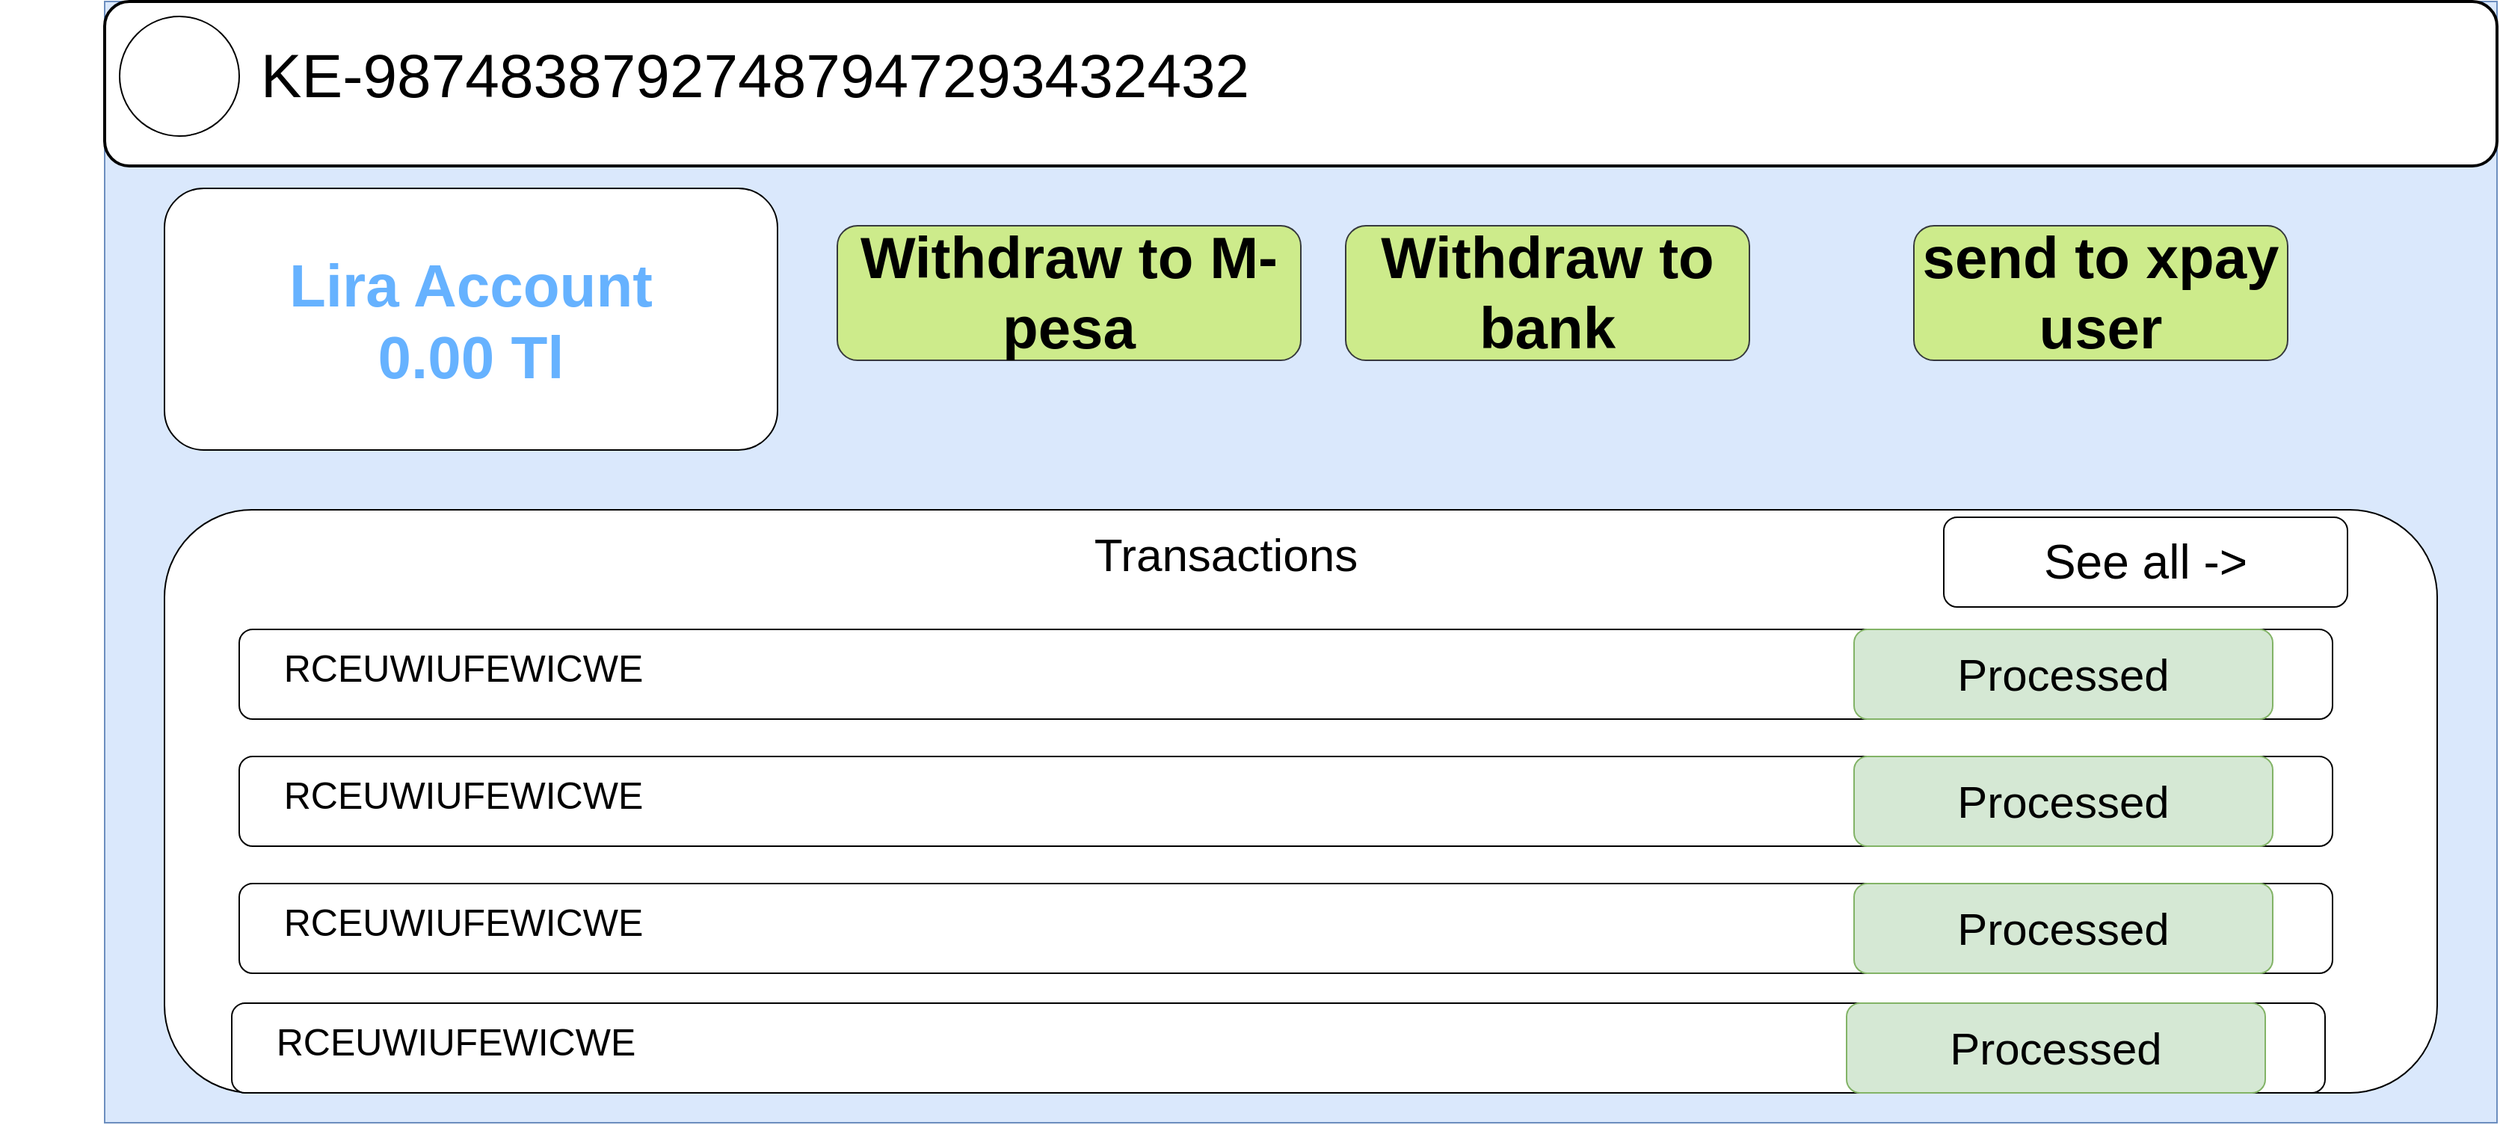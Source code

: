 <mxfile version="23.0.2" type="device">
  <diagram name="Page-1" id="mb5X3vAc5gNFQ2Tg4uNz">
    <mxGraphModel dx="2269" dy="1460" grid="1" gridSize="10" guides="1" tooltips="1" connect="1" arrows="1" fold="1" page="1" pageScale="1" pageWidth="1100" pageHeight="850" math="0" shadow="0">
      <root>
        <mxCell id="0" />
        <mxCell id="1" parent="0" />
        <mxCell id="arcaj6VqSgJLKkxN5e8I-1" value="" style="rounded=0;whiteSpace=wrap;html=1;fillColor=#dae8fc;strokeColor=#6c8ebf;" parent="1" vertex="1">
          <mxGeometry x="180" y="40" width="1600" height="750" as="geometry" />
        </mxCell>
        <mxCell id="arcaj6VqSgJLKkxN5e8I-4" value="" style="rounded=1;whiteSpace=wrap;html=1;strokeWidth=2;" parent="1" vertex="1">
          <mxGeometry x="180" y="40" width="1600" height="110" as="geometry" />
        </mxCell>
        <mxCell id="arcaj6VqSgJLKkxN5e8I-2" value="" style="ellipse;whiteSpace=wrap;html=1;aspect=fixed;" parent="1" vertex="1">
          <mxGeometry x="190" y="50" width="80" height="80" as="geometry" />
        </mxCell>
        <mxCell id="arcaj6VqSgJLKkxN5e8I-3" value="&lt;font style=&quot;font-size: 41px;&quot;&gt;KE-98748387927487947293432432&lt;/font&gt;" style="text;html=1;strokeColor=none;fillColor=none;align=center;verticalAlign=middle;whiteSpace=wrap;rounded=0;" parent="1" vertex="1">
          <mxGeometry x="110" y="40" width="1010" height="100" as="geometry" />
        </mxCell>
        <mxCell id="arcaj6VqSgJLKkxN5e8I-6" value="" style="rounded=1;whiteSpace=wrap;html=1;" parent="1" vertex="1">
          <mxGeometry x="220" y="380" width="1520" height="390" as="geometry" />
        </mxCell>
        <mxCell id="arcaj6VqSgJLKkxN5e8I-7" value="&lt;font style=&quot;font-size: 31px;&quot;&gt;Transactions&lt;/font&gt;" style="text;html=1;strokeColor=none;fillColor=none;align=center;verticalAlign=middle;whiteSpace=wrap;rounded=0;" parent="1" vertex="1">
          <mxGeometry x="900" y="395" width="60" height="30" as="geometry" />
        </mxCell>
        <mxCell id="arcaj6VqSgJLKkxN5e8I-8" value="" style="rounded=1;whiteSpace=wrap;html=1;" parent="1" vertex="1">
          <mxGeometry x="270" y="460" width="1400" height="60" as="geometry" />
        </mxCell>
        <mxCell id="arcaj6VqSgJLKkxN5e8I-9" value="&lt;font style=&quot;font-size: 30px;&quot;&gt;Processed&lt;/font&gt;" style="rounded=1;whiteSpace=wrap;html=1;fillColor=#d5e8d4;strokeColor=#82b366;" parent="1" vertex="1">
          <mxGeometry x="1350" y="460" width="280" height="60" as="geometry" />
        </mxCell>
        <mxCell id="arcaj6VqSgJLKkxN5e8I-10" value="&lt;font style=&quot;font-size: 25px;&quot;&gt;RCEUWIUFEWICWE&lt;/font&gt;" style="text;html=1;strokeColor=none;fillColor=none;align=center;verticalAlign=middle;whiteSpace=wrap;rounded=0;" parent="1" vertex="1">
          <mxGeometry x="390" y="470" width="60" height="30" as="geometry" />
        </mxCell>
        <mxCell id="arcaj6VqSgJLKkxN5e8I-16" value="" style="rounded=1;whiteSpace=wrap;html=1;" parent="1" vertex="1">
          <mxGeometry x="270" y="545" width="1400" height="60" as="geometry" />
        </mxCell>
        <mxCell id="arcaj6VqSgJLKkxN5e8I-17" value="&lt;font style=&quot;font-size: 30px;&quot;&gt;Processed&lt;/font&gt;" style="rounded=1;whiteSpace=wrap;html=1;fillColor=#d5e8d4;strokeColor=#82b366;" parent="1" vertex="1">
          <mxGeometry x="1350" y="545" width="280" height="60" as="geometry" />
        </mxCell>
        <mxCell id="arcaj6VqSgJLKkxN5e8I-18" value="&lt;font style=&quot;font-size: 25px;&quot;&gt;RCEUWIUFEWICWE&lt;/font&gt;" style="text;html=1;strokeColor=none;fillColor=none;align=center;verticalAlign=middle;whiteSpace=wrap;rounded=0;" parent="1" vertex="1">
          <mxGeometry x="390" y="555" width="60" height="30" as="geometry" />
        </mxCell>
        <mxCell id="arcaj6VqSgJLKkxN5e8I-19" value="" style="rounded=1;whiteSpace=wrap;html=1;" parent="1" vertex="1">
          <mxGeometry x="270" y="630" width="1400" height="60" as="geometry" />
        </mxCell>
        <mxCell id="arcaj6VqSgJLKkxN5e8I-20" value="&lt;font style=&quot;font-size: 30px;&quot;&gt;Processed&lt;/font&gt;" style="rounded=1;whiteSpace=wrap;html=1;fillColor=#d5e8d4;strokeColor=#82b366;" parent="1" vertex="1">
          <mxGeometry x="1350" y="630" width="280" height="60" as="geometry" />
        </mxCell>
        <mxCell id="arcaj6VqSgJLKkxN5e8I-21" value="&lt;font style=&quot;font-size: 25px;&quot;&gt;RCEUWIUFEWICWE&lt;/font&gt;" style="text;html=1;strokeColor=none;fillColor=none;align=center;verticalAlign=middle;whiteSpace=wrap;rounded=0;" parent="1" vertex="1">
          <mxGeometry x="390" y="640" width="60" height="30" as="geometry" />
        </mxCell>
        <mxCell id="arcaj6VqSgJLKkxN5e8I-22" value="" style="rounded=1;whiteSpace=wrap;html=1;" parent="1" vertex="1">
          <mxGeometry x="265" y="710" width="1400" height="60" as="geometry" />
        </mxCell>
        <mxCell id="arcaj6VqSgJLKkxN5e8I-23" value="&lt;font style=&quot;font-size: 30px;&quot;&gt;Processed&lt;/font&gt;" style="rounded=1;whiteSpace=wrap;html=1;fillColor=#d5e8d4;strokeColor=#82b366;" parent="1" vertex="1">
          <mxGeometry x="1345" y="710" width="280" height="60" as="geometry" />
        </mxCell>
        <mxCell id="arcaj6VqSgJLKkxN5e8I-24" value="&lt;font style=&quot;font-size: 25px;&quot;&gt;RCEUWIUFEWICWE&lt;/font&gt;" style="text;html=1;strokeColor=none;fillColor=none;align=center;verticalAlign=middle;whiteSpace=wrap;rounded=0;" parent="1" vertex="1">
          <mxGeometry x="385" y="720" width="60" height="30" as="geometry" />
        </mxCell>
        <mxCell id="arcaj6VqSgJLKkxN5e8I-25" value="&lt;font style=&quot;font-size: 32px;&quot;&gt;See all -&amp;gt;&lt;/font&gt;" style="rounded=1;whiteSpace=wrap;html=1;" parent="1" vertex="1">
          <mxGeometry x="1410" y="385" width="270" height="60" as="geometry" />
        </mxCell>
        <mxCell id="arcaj6VqSgJLKkxN5e8I-28" value="&lt;font color=&quot;#66b2ff&quot; style=&quot;font-size: 40px;&quot;&gt;&lt;b&gt;Lira Account&lt;br&gt;0.00 Tl&lt;/b&gt;&lt;/font&gt;" style="rounded=1;whiteSpace=wrap;html=1;" parent="1" vertex="1">
          <mxGeometry x="220" y="165" width="410" height="175" as="geometry" />
        </mxCell>
        <mxCell id="arcaj6VqSgJLKkxN5e8I-29" value="&lt;font style=&quot;font-size: 39px;&quot;&gt;&lt;b&gt;send to xpay user&lt;br&gt;&lt;/b&gt;&lt;/font&gt;" style="rounded=1;whiteSpace=wrap;html=1;fillColor=#cdeb8b;strokeColor=#36393d;" parent="1" vertex="1">
          <mxGeometry x="1390" y="190" width="250" height="90" as="geometry" />
        </mxCell>
        <mxCell id="arcaj6VqSgJLKkxN5e8I-30" value="&lt;font style=&quot;font-size: 39px;&quot;&gt;&lt;b&gt;Withdraw to M-pesa&lt;/b&gt;&lt;/font&gt;" style="rounded=1;whiteSpace=wrap;html=1;fillColor=#cdeb8b;strokeColor=#36393d;" parent="1" vertex="1">
          <mxGeometry x="670" y="190" width="310" height="90" as="geometry" />
        </mxCell>
        <mxCell id="C00QcHTAiqO4DxdGLdM4-2" value="&lt;font style=&quot;font-size: 39px;&quot;&gt;&lt;b&gt;Withdraw to bank&lt;br&gt;&lt;/b&gt;&lt;/font&gt;" style="rounded=1;whiteSpace=wrap;html=1;fillColor=#cdeb8b;strokeColor=#36393d;" vertex="1" parent="1">
          <mxGeometry x="1010" y="190" width="270" height="90" as="geometry" />
        </mxCell>
      </root>
    </mxGraphModel>
  </diagram>
</mxfile>
